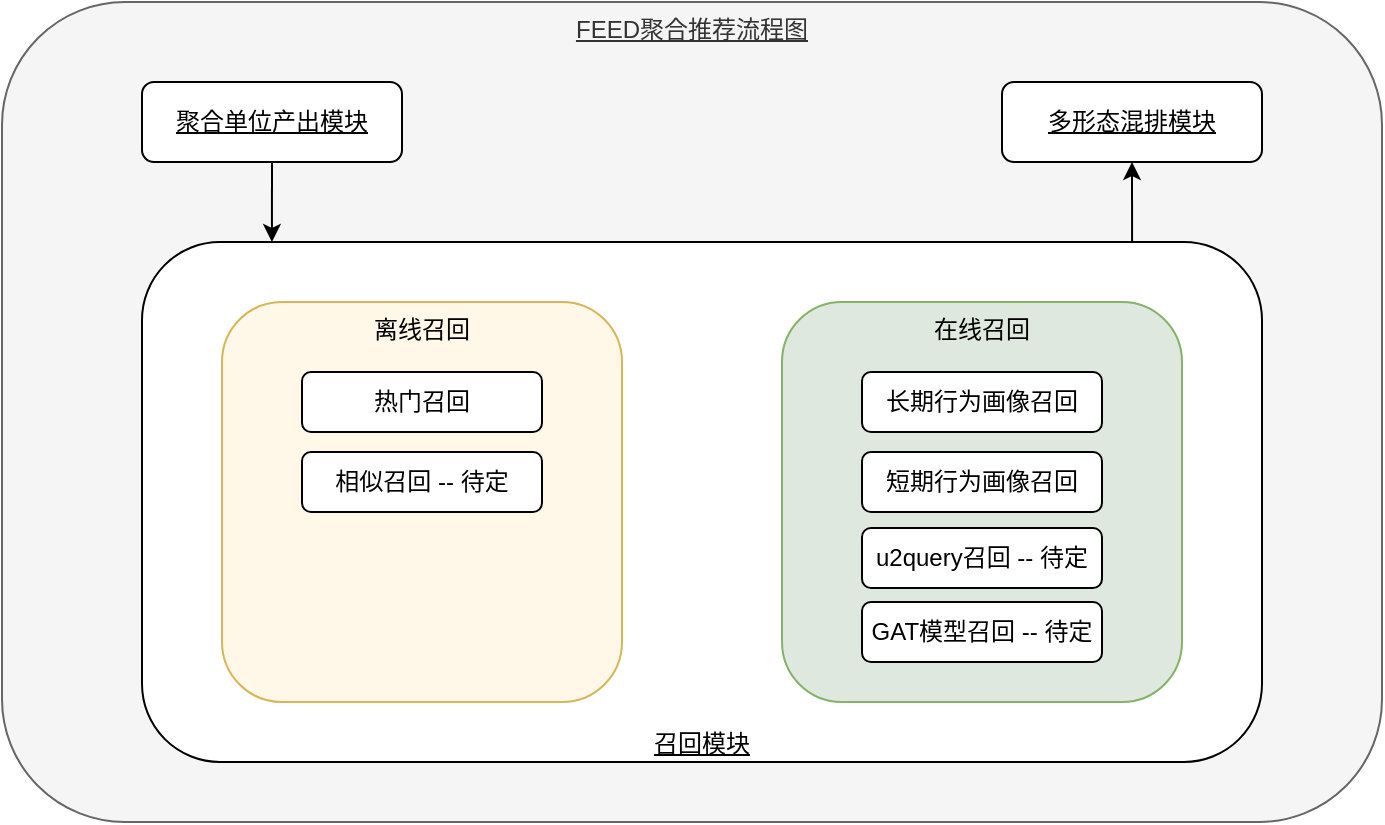<mxfile version="14.0.4" type="github">
  <diagram id="tJpFBTTWijO7pAiVNljU" name="Page-1">
    <mxGraphModel dx="940" dy="541" grid="1" gridSize="10" guides="1" tooltips="1" connect="1" arrows="1" fold="1" page="1" pageScale="1" pageWidth="827" pageHeight="1169" math="0" shadow="0">
      <root>
        <mxCell id="0" />
        <mxCell id="1" parent="0" />
        <mxCell id="Qj7UFVG9fa0UXzcEhCF3-1" value="FEED聚合推荐流程图" style="rounded=1;whiteSpace=wrap;html=1;verticalAlign=top;fontStyle=4;fillColor=#f5f5f5;strokeColor=#666666;fontColor=#333333;" vertex="1" parent="1">
          <mxGeometry x="90" y="70" width="690" height="410" as="geometry" />
        </mxCell>
        <mxCell id="Qj7UFVG9fa0UXzcEhCF3-8" style="edgeStyle=orthogonalEdgeStyle;rounded=0;orthogonalLoop=1;jettySize=auto;html=1;exitX=0.5;exitY=1;exitDx=0;exitDy=0;entryX=0.116;entryY=0;entryDx=0;entryDy=0;entryPerimeter=0;" edge="1" parent="1" source="Qj7UFVG9fa0UXzcEhCF3-2" target="Qj7UFVG9fa0UXzcEhCF3-4">
          <mxGeometry relative="1" as="geometry" />
        </mxCell>
        <mxCell id="Qj7UFVG9fa0UXzcEhCF3-2" value="聚合单位产出模块" style="rounded=1;whiteSpace=wrap;html=1;verticalAlign=middle;fontStyle=4" vertex="1" parent="1">
          <mxGeometry x="160" y="110" width="130" height="40" as="geometry" />
        </mxCell>
        <mxCell id="Qj7UFVG9fa0UXzcEhCF3-3" value="多形态混排模块" style="rounded=1;whiteSpace=wrap;html=1;verticalAlign=middle;fontStyle=4" vertex="1" parent="1">
          <mxGeometry x="590" y="110" width="130" height="40" as="geometry" />
        </mxCell>
        <mxCell id="Qj7UFVG9fa0UXzcEhCF3-9" style="edgeStyle=orthogonalEdgeStyle;rounded=0;orthogonalLoop=1;jettySize=auto;html=1;entryX=0.5;entryY=1;entryDx=0;entryDy=0;exitX=0.884;exitY=0.003;exitDx=0;exitDy=0;exitPerimeter=0;" edge="1" parent="1" source="Qj7UFVG9fa0UXzcEhCF3-4" target="Qj7UFVG9fa0UXzcEhCF3-3">
          <mxGeometry relative="1" as="geometry" />
        </mxCell>
        <mxCell id="Qj7UFVG9fa0UXzcEhCF3-4" value="召回模块" style="rounded=1;whiteSpace=wrap;html=1;verticalAlign=bottom;fontStyle=4" vertex="1" parent="1">
          <mxGeometry x="160" y="190" width="560" height="260" as="geometry" />
        </mxCell>
        <mxCell id="Qj7UFVG9fa0UXzcEhCF3-10" value="离线召回" style="rounded=1;whiteSpace=wrap;html=1;verticalAlign=top;strokeColor=#d6b656;fillColor=#FFF8E8;" vertex="1" parent="1">
          <mxGeometry x="200" y="220" width="200" height="200" as="geometry" />
        </mxCell>
        <mxCell id="Qj7UFVG9fa0UXzcEhCF3-11" value="在线召回" style="rounded=1;whiteSpace=wrap;html=1;verticalAlign=top;strokeColor=#82b366;fillColor=#DFE8DF;" vertex="1" parent="1">
          <mxGeometry x="480" y="220" width="200" height="200" as="geometry" />
        </mxCell>
        <mxCell id="Qj7UFVG9fa0UXzcEhCF3-12" value="热门召回" style="rounded=1;whiteSpace=wrap;html=1;" vertex="1" parent="1">
          <mxGeometry x="240" y="255" width="120" height="30" as="geometry" />
        </mxCell>
        <mxCell id="Qj7UFVG9fa0UXzcEhCF3-13" value="相似召回 -- 待定" style="rounded=1;whiteSpace=wrap;html=1;" vertex="1" parent="1">
          <mxGeometry x="240" y="295" width="120" height="30" as="geometry" />
        </mxCell>
        <mxCell id="Qj7UFVG9fa0UXzcEhCF3-14" value="长期行为画像召回" style="rounded=1;whiteSpace=wrap;html=1;" vertex="1" parent="1">
          <mxGeometry x="520" y="255" width="120" height="30" as="geometry" />
        </mxCell>
        <mxCell id="Qj7UFVG9fa0UXzcEhCF3-15" value="短期行为画像召回" style="rounded=1;whiteSpace=wrap;html=1;" vertex="1" parent="1">
          <mxGeometry x="520" y="295" width="120" height="30" as="geometry" />
        </mxCell>
        <mxCell id="Qj7UFVG9fa0UXzcEhCF3-16" value="u2query召回 -- 待定" style="rounded=1;whiteSpace=wrap;html=1;" vertex="1" parent="1">
          <mxGeometry x="520" y="333" width="120" height="30" as="geometry" />
        </mxCell>
        <mxCell id="Qj7UFVG9fa0UXzcEhCF3-17" value="GAT模型召回 -- 待定" style="rounded=1;whiteSpace=wrap;html=1;" vertex="1" parent="1">
          <mxGeometry x="520" y="370" width="120" height="30" as="geometry" />
        </mxCell>
      </root>
    </mxGraphModel>
  </diagram>
</mxfile>
